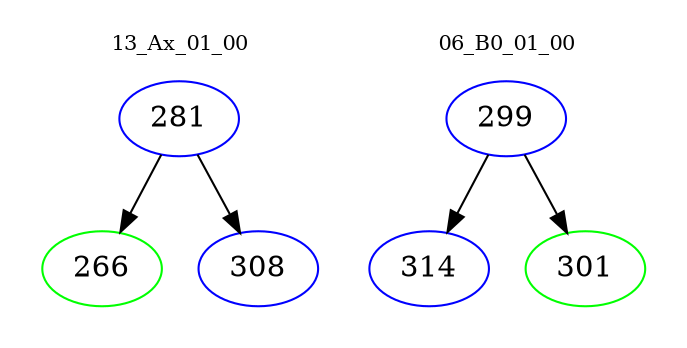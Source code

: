 digraph{
subgraph cluster_0 {
color = white
label = "13_Ax_01_00";
fontsize=10;
T0_281 [label="281", color="blue"]
T0_281 -> T0_266 [color="black"]
T0_266 [label="266", color="green"]
T0_281 -> T0_308 [color="black"]
T0_308 [label="308", color="blue"]
}
subgraph cluster_1 {
color = white
label = "06_B0_01_00";
fontsize=10;
T1_299 [label="299", color="blue"]
T1_299 -> T1_314 [color="black"]
T1_314 [label="314", color="blue"]
T1_299 -> T1_301 [color="black"]
T1_301 [label="301", color="green"]
}
}
